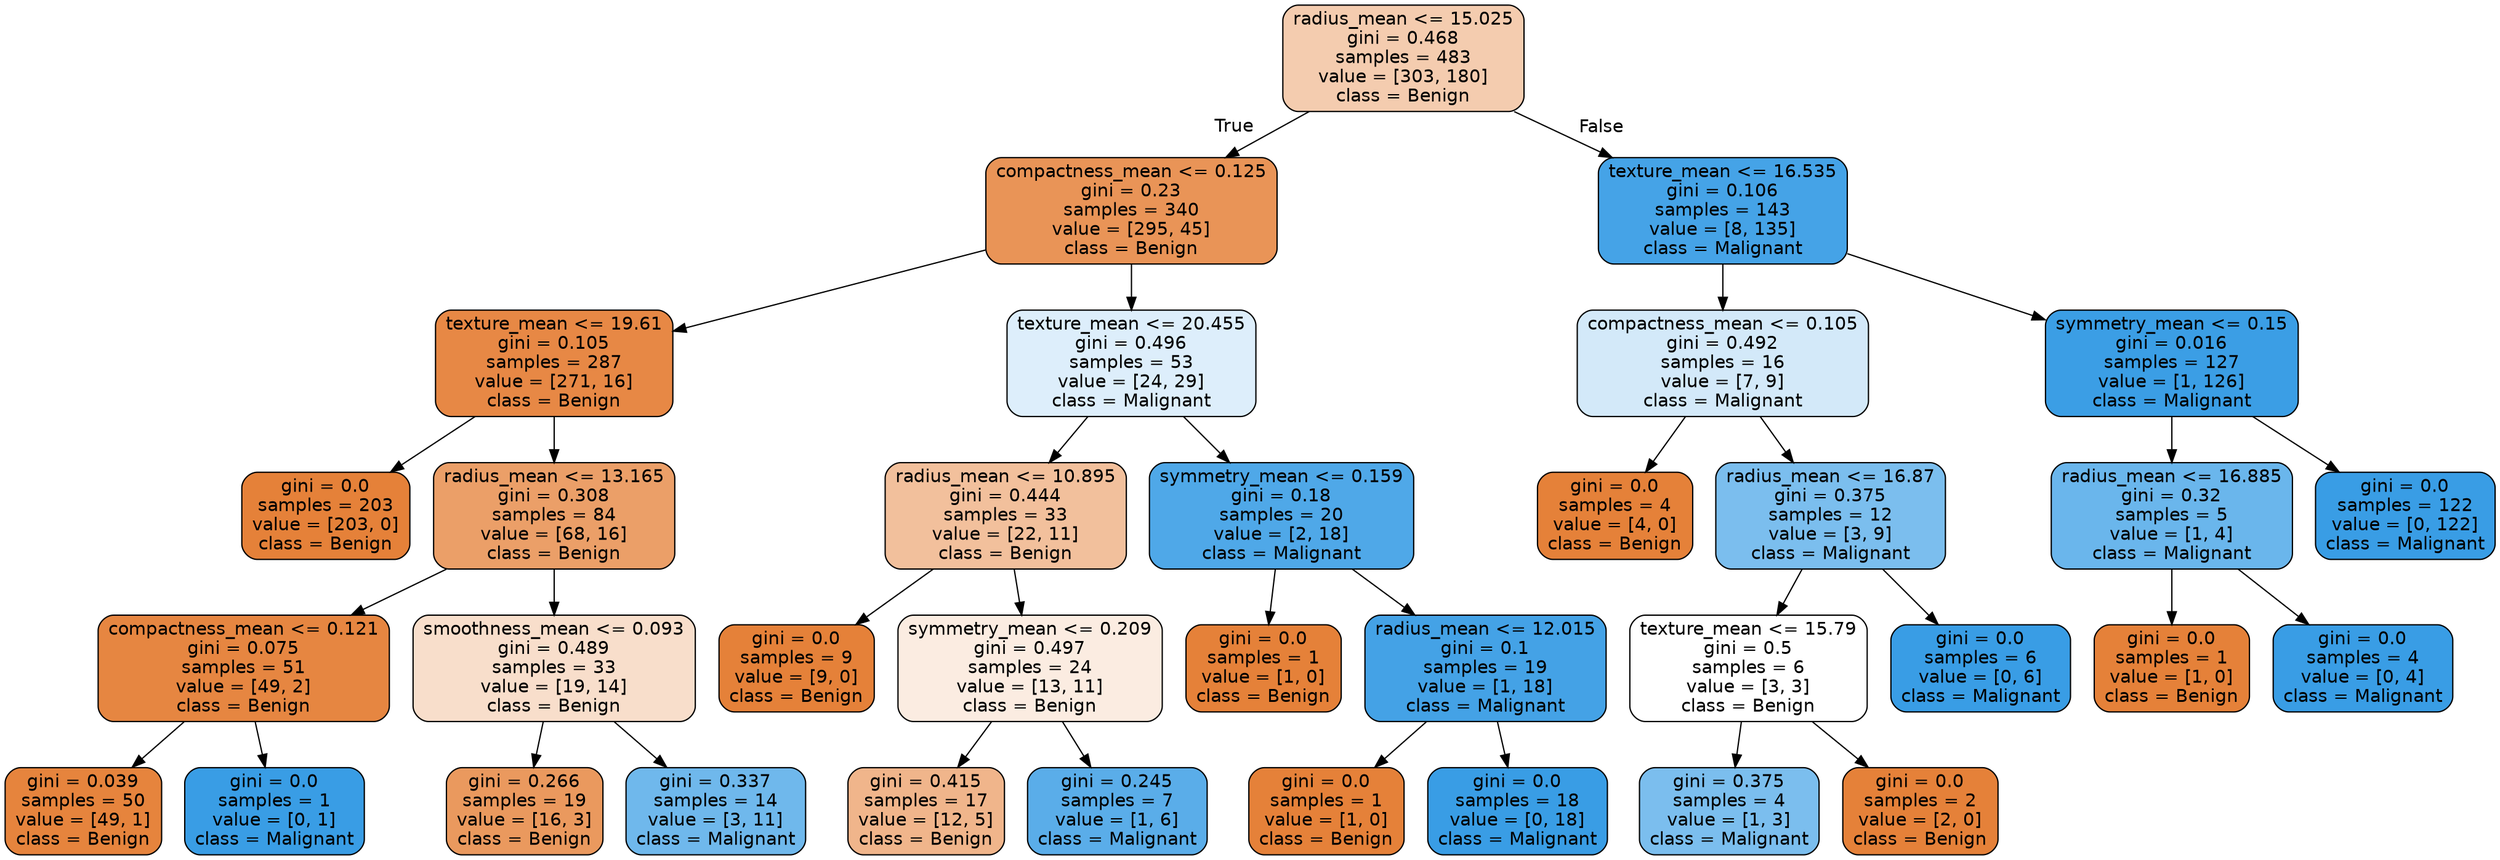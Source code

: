 digraph Tree {
node [shape=box, style="filled, rounded", color="black", fontname="helvetica"] ;
edge [fontname="helvetica"] ;
0 [label="radius_mean <= 15.025\ngini = 0.468\nsamples = 483\nvalue = [303, 180]\nclass = Benign", fillcolor="#f4ccaf"] ;
1 [label="compactness_mean <= 0.125\ngini = 0.23\nsamples = 340\nvalue = [295, 45]\nclass = Benign", fillcolor="#e99457"] ;
0 -> 1 [labeldistance=2.5, labelangle=45, headlabel="True"] ;
2 [label="texture_mean <= 19.61\ngini = 0.105\nsamples = 287\nvalue = [271, 16]\nclass = Benign", fillcolor="#e78845"] ;
1 -> 2 ;
3 [label="gini = 0.0\nsamples = 203\nvalue = [203, 0]\nclass = Benign", fillcolor="#e58139"] ;
2 -> 3 ;
4 [label="radius_mean <= 13.165\ngini = 0.308\nsamples = 84\nvalue = [68, 16]\nclass = Benign", fillcolor="#eb9f68"] ;
2 -> 4 ;
5 [label="compactness_mean <= 0.121\ngini = 0.075\nsamples = 51\nvalue = [49, 2]\nclass = Benign", fillcolor="#e68641"] ;
4 -> 5 ;
6 [label="gini = 0.039\nsamples = 50\nvalue = [49, 1]\nclass = Benign", fillcolor="#e6843d"] ;
5 -> 6 ;
7 [label="gini = 0.0\nsamples = 1\nvalue = [0, 1]\nclass = Malignant", fillcolor="#399de5"] ;
5 -> 7 ;
8 [label="smoothness_mean <= 0.093\ngini = 0.489\nsamples = 33\nvalue = [19, 14]\nclass = Benign", fillcolor="#f8decb"] ;
4 -> 8 ;
9 [label="gini = 0.266\nsamples = 19\nvalue = [16, 3]\nclass = Benign", fillcolor="#ea995e"] ;
8 -> 9 ;
10 [label="gini = 0.337\nsamples = 14\nvalue = [3, 11]\nclass = Malignant", fillcolor="#6fb8ec"] ;
8 -> 10 ;
11 [label="texture_mean <= 20.455\ngini = 0.496\nsamples = 53\nvalue = [24, 29]\nclass = Malignant", fillcolor="#ddeefb"] ;
1 -> 11 ;
12 [label="radius_mean <= 10.895\ngini = 0.444\nsamples = 33\nvalue = [22, 11]\nclass = Benign", fillcolor="#f2c09c"] ;
11 -> 12 ;
13 [label="gini = 0.0\nsamples = 9\nvalue = [9, 0]\nclass = Benign", fillcolor="#e58139"] ;
12 -> 13 ;
14 [label="symmetry_mean <= 0.209\ngini = 0.497\nsamples = 24\nvalue = [13, 11]\nclass = Benign", fillcolor="#fbece1"] ;
12 -> 14 ;
15 [label="gini = 0.415\nsamples = 17\nvalue = [12, 5]\nclass = Benign", fillcolor="#f0b58b"] ;
14 -> 15 ;
16 [label="gini = 0.245\nsamples = 7\nvalue = [1, 6]\nclass = Malignant", fillcolor="#5aade9"] ;
14 -> 16 ;
17 [label="symmetry_mean <= 0.159\ngini = 0.18\nsamples = 20\nvalue = [2, 18]\nclass = Malignant", fillcolor="#4fa8e8"] ;
11 -> 17 ;
18 [label="gini = 0.0\nsamples = 1\nvalue = [1, 0]\nclass = Benign", fillcolor="#e58139"] ;
17 -> 18 ;
19 [label="radius_mean <= 12.015\ngini = 0.1\nsamples = 19\nvalue = [1, 18]\nclass = Malignant", fillcolor="#44a2e6"] ;
17 -> 19 ;
20 [label="gini = 0.0\nsamples = 1\nvalue = [1, 0]\nclass = Benign", fillcolor="#e58139"] ;
19 -> 20 ;
21 [label="gini = 0.0\nsamples = 18\nvalue = [0, 18]\nclass = Malignant", fillcolor="#399de5"] ;
19 -> 21 ;
22 [label="texture_mean <= 16.535\ngini = 0.106\nsamples = 143\nvalue = [8, 135]\nclass = Malignant", fillcolor="#45a3e7"] ;
0 -> 22 [labeldistance=2.5, labelangle=-45, headlabel="False"] ;
23 [label="compactness_mean <= 0.105\ngini = 0.492\nsamples = 16\nvalue = [7, 9]\nclass = Malignant", fillcolor="#d3e9f9"] ;
22 -> 23 ;
24 [label="gini = 0.0\nsamples = 4\nvalue = [4, 0]\nclass = Benign", fillcolor="#e58139"] ;
23 -> 24 ;
25 [label="radius_mean <= 16.87\ngini = 0.375\nsamples = 12\nvalue = [3, 9]\nclass = Malignant", fillcolor="#7bbeee"] ;
23 -> 25 ;
26 [label="texture_mean <= 15.79\ngini = 0.5\nsamples = 6\nvalue = [3, 3]\nclass = Benign", fillcolor="#ffffff"] ;
25 -> 26 ;
27 [label="gini = 0.375\nsamples = 4\nvalue = [1, 3]\nclass = Malignant", fillcolor="#7bbeee"] ;
26 -> 27 ;
28 [label="gini = 0.0\nsamples = 2\nvalue = [2, 0]\nclass = Benign", fillcolor="#e58139"] ;
26 -> 28 ;
29 [label="gini = 0.0\nsamples = 6\nvalue = [0, 6]\nclass = Malignant", fillcolor="#399de5"] ;
25 -> 29 ;
30 [label="symmetry_mean <= 0.15\ngini = 0.016\nsamples = 127\nvalue = [1, 126]\nclass = Malignant", fillcolor="#3b9ee5"] ;
22 -> 30 ;
31 [label="radius_mean <= 16.885\ngini = 0.32\nsamples = 5\nvalue = [1, 4]\nclass = Malignant", fillcolor="#6ab6ec"] ;
30 -> 31 ;
32 [label="gini = 0.0\nsamples = 1\nvalue = [1, 0]\nclass = Benign", fillcolor="#e58139"] ;
31 -> 32 ;
33 [label="gini = 0.0\nsamples = 4\nvalue = [0, 4]\nclass = Malignant", fillcolor="#399de5"] ;
31 -> 33 ;
34 [label="gini = 0.0\nsamples = 122\nvalue = [0, 122]\nclass = Malignant", fillcolor="#399de5"] ;
30 -> 34 ;
}